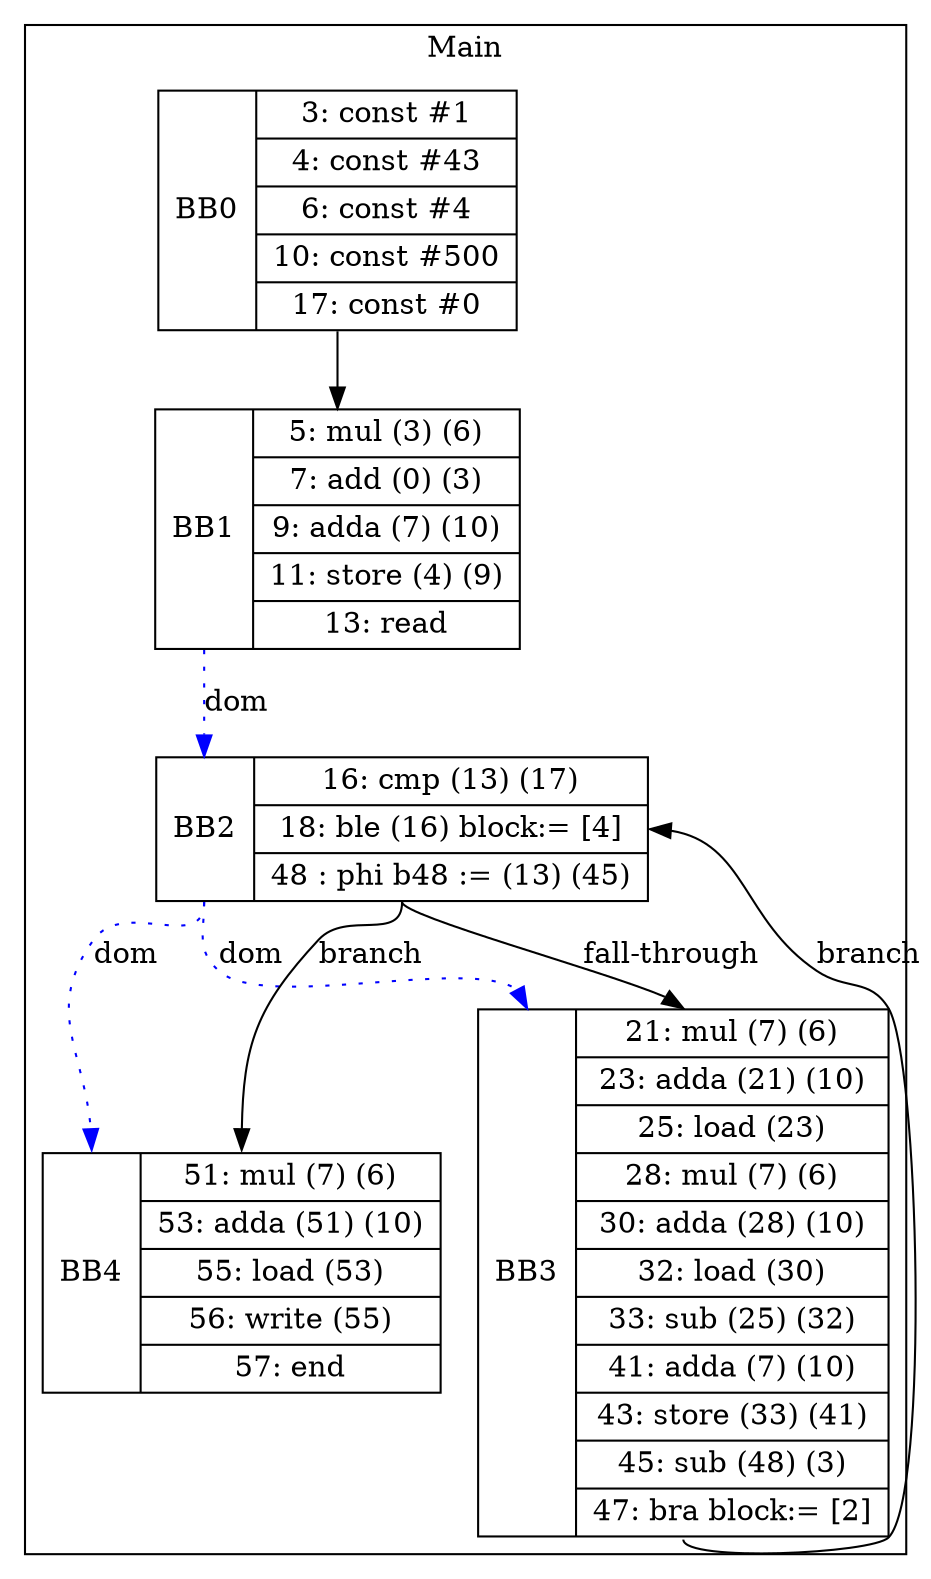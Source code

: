 digraph G {
node [shape=record];
subgraph cluster_main{
label = "Main";
BB0 [shape=record, label="<b>BB0|{3: const #1|4: const #43|6: const #4|10: const #500|17: const #0}"];
BB1 [shape=record, label="<b>BB1|{5: mul (3) (6)|7: add (0) (3)|9: adda (7) (10)|11: store (4) (9)|13: read}"];
BB2 [shape=record, label="<b>BB2|{16: cmp (13) (17)|18: ble (16) block:= [4]|48 : phi b48 := (13) (45)}"];
BB3 [shape=record, label="<b>BB3|{21: mul (7) (6)|23: adda (21) (10)|25: load (23)|28: mul (7) (6)|30: adda (28) (10)|32: load (30)|33: sub (25) (32)|41: adda (7) (10)|43: store (33) (41)|45: sub (48) (3)|47: bra block:= [2]}"];
BB4 [shape=record, label="<b>BB4|{51: mul (7) (6)|53: adda (51) (10)|55: load (53)|56: write (55)|57: end}"];
}
BB0:s -> BB1:n ;
BB2:b -> BB3:b [color=blue, style=dotted, label="dom"];
BB2:b -> BB4:b [color=blue, style=dotted, label="dom"];
BB1:b -> BB2:b [color=blue, style=dotted, label="dom"];
BB2:s -> BB4:n [label="branch"];
BB3:s -> BB2:e [label="branch"];
BB2:s -> BB3:n [label="fall-through"];
}
